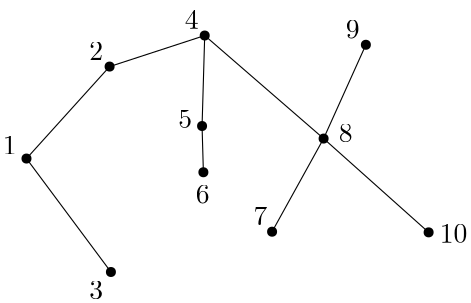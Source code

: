 <?xml version="1.0"?>
<!DOCTYPE ipe SYSTEM "ipe.dtd">
<ipe version="70206" creator="Ipe 7.2.7">
<info created="D:20170316110728" modified="D:20170316114057"/>
<ipestyle name="basic">
<symbol name="arrow/arc(spx)">
<path stroke="sym-stroke" fill="sym-stroke" pen="sym-pen">
0 0 m
-1 0.333 l
-1 -0.333 l
h
</path>
</symbol>
<symbol name="arrow/farc(spx)">
<path stroke="sym-stroke" fill="white" pen="sym-pen">
0 0 m
-1 0.333 l
-1 -0.333 l
h
</path>
</symbol>
<symbol name="arrow/ptarc(spx)">
<path stroke="sym-stroke" fill="sym-stroke" pen="sym-pen">
0 0 m
-1 0.333 l
-0.8 0 l
-1 -0.333 l
h
</path>
</symbol>
<symbol name="arrow/fptarc(spx)">
<path stroke="sym-stroke" fill="white" pen="sym-pen">
0 0 m
-1 0.333 l
-0.8 0 l
-1 -0.333 l
h
</path>
</symbol>
<symbol name="mark/circle(sx)" transformations="translations">
<path fill="sym-stroke">
0.6 0 0 0.6 0 0 e
0.4 0 0 0.4 0 0 e
</path>
</symbol>
<symbol name="mark/disk(sx)" transformations="translations">
<path fill="sym-stroke">
0.6 0 0 0.6 0 0 e
</path>
</symbol>
<symbol name="mark/fdisk(sfx)" transformations="translations">
<group>
<path fill="sym-fill">
0.5 0 0 0.5 0 0 e
</path>
<path fill="sym-stroke" fillrule="eofill">
0.6 0 0 0.6 0 0 e
0.4 0 0 0.4 0 0 e
</path>
</group>
</symbol>
<symbol name="mark/box(sx)" transformations="translations">
<path fill="sym-stroke" fillrule="eofill">
-0.6 -0.6 m
0.6 -0.6 l
0.6 0.6 l
-0.6 0.6 l
h
-0.4 -0.4 m
0.4 -0.4 l
0.4 0.4 l
-0.4 0.4 l
h
</path>
</symbol>
<symbol name="mark/square(sx)" transformations="translations">
<path fill="sym-stroke">
-0.6 -0.6 m
0.6 -0.6 l
0.6 0.6 l
-0.6 0.6 l
h
</path>
</symbol>
<symbol name="mark/fsquare(sfx)" transformations="translations">
<group>
<path fill="sym-fill">
-0.5 -0.5 m
0.5 -0.5 l
0.5 0.5 l
-0.5 0.5 l
h
</path>
<path fill="sym-stroke" fillrule="eofill">
-0.6 -0.6 m
0.6 -0.6 l
0.6 0.6 l
-0.6 0.6 l
h
-0.4 -0.4 m
0.4 -0.4 l
0.4 0.4 l
-0.4 0.4 l
h
</path>
</group>
</symbol>
<symbol name="mark/cross(sx)" transformations="translations">
<group>
<path fill="sym-stroke">
-0.43 -0.57 m
0.57 0.43 l
0.43 0.57 l
-0.57 -0.43 l
h
</path>
<path fill="sym-stroke">
-0.43 0.57 m
0.57 -0.43 l
0.43 -0.57 l
-0.57 0.43 l
h
</path>
</group>
</symbol>
<symbol name="arrow/fnormal(spx)">
<path stroke="sym-stroke" fill="white" pen="sym-pen">
0 0 m
-1 0.333 l
-1 -0.333 l
h
</path>
</symbol>
<symbol name="arrow/pointed(spx)">
<path stroke="sym-stroke" fill="sym-stroke" pen="sym-pen">
0 0 m
-1 0.333 l
-0.8 0 l
-1 -0.333 l
h
</path>
</symbol>
<symbol name="arrow/fpointed(spx)">
<path stroke="sym-stroke" fill="white" pen="sym-pen">
0 0 m
-1 0.333 l
-0.8 0 l
-1 -0.333 l
h
</path>
</symbol>
<symbol name="arrow/linear(spx)">
<path stroke="sym-stroke" pen="sym-pen">
-1 0.333 m
0 0 l
-1 -0.333 l
</path>
</symbol>
<symbol name="arrow/fdouble(spx)">
<path stroke="sym-stroke" fill="white" pen="sym-pen">
0 0 m
-1 0.333 l
-1 -0.333 l
h
-1 0 m
-2 0.333 l
-2 -0.333 l
h
</path>
</symbol>
<symbol name="arrow/double(spx)">
<path stroke="sym-stroke" fill="sym-stroke" pen="sym-pen">
0 0 m
-1 0.333 l
-1 -0.333 l
h
-1 0 m
-2 0.333 l
-2 -0.333 l
h
</path>
</symbol>
<pen name="heavier" value="0.8"/>
<pen name="fat" value="1.2"/>
<pen name="ultrafat" value="2"/>
<symbolsize name="large" value="5"/>
<symbolsize name="small" value="2"/>
<symbolsize name="tiny" value="1.1"/>
<arrowsize name="large" value="10"/>
<arrowsize name="small" value="5"/>
<arrowsize name="tiny" value="3"/>
<color name="red" value="1 0 0"/>
<color name="green" value="0 1 0"/>
<color name="blue" value="0 0 1"/>
<color name="yellow" value="1 1 0"/>
<color name="orange" value="1 0.647 0"/>
<color name="gold" value="1 0.843 0"/>
<color name="purple" value="0.627 0.125 0.941"/>
<color name="gray" value="0.745"/>
<color name="brown" value="0.647 0.165 0.165"/>
<color name="navy" value="0 0 0.502"/>
<color name="pink" value="1 0.753 0.796"/>
<color name="seagreen" value="0.18 0.545 0.341"/>
<color name="turquoise" value="0.251 0.878 0.816"/>
<color name="violet" value="0.933 0.51 0.933"/>
<color name="darkblue" value="0 0 0.545"/>
<color name="darkcyan" value="0 0.545 0.545"/>
<color name="darkgray" value="0.663"/>
<color name="darkgreen" value="0 0.392 0"/>
<color name="darkmagenta" value="0.545 0 0.545"/>
<color name="darkorange" value="1 0.549 0"/>
<color name="darkred" value="0.545 0 0"/>
<color name="lightblue" value="0.678 0.847 0.902"/>
<color name="lightcyan" value="0.878 1 1"/>
<color name="lightgray" value="0.827"/>
<color name="lightgreen" value="0.565 0.933 0.565"/>
<color name="lightyellow" value="1 1 0.878"/>
<dashstyle name="dashed" value="[4] 0"/>
<dashstyle name="dotted" value="[1 3] 0"/>
<dashstyle name="dash dotted" value="[4 2 1 2] 0"/>
<dashstyle name="dash dot dotted" value="[4 2 1 2 1 2] 0"/>
<textsize name="large" value="\large"/>
<textsize name="small" value="\small"/>
<textsize name="tiny" value="\tiny"/>
<textsize name="Large" value="\Large"/>
<textsize name="LARGE" value="\LARGE"/>
<textsize name="huge" value="\huge"/>
<textsize name="Huge" value="\Huge"/>
<textsize name="footnote" value="\footnotesize"/>
<textstyle name="center" begin="\begin{center}" end="\end{center}"/>
<textstyle name="itemize" begin="\begin{itemize}" end="\end{itemize}"/>
<textstyle name="item" begin="\begin{itemize}\item{}" end="\end{itemize}"/>
<gridsize name="4 pts" value="4"/>
<gridsize name="8 pts (~3 mm)" value="8"/>
<gridsize name="16 pts (~6 mm)" value="16"/>
<gridsize name="32 pts (~12 mm)" value="32"/>
<gridsize name="10 pts (~3.5 mm)" value="10"/>
<gridsize name="20 pts (~7 mm)" value="20"/>
<gridsize name="14 pts (~5 mm)" value="14"/>
<gridsize name="28 pts (~10 mm)" value="28"/>
<gridsize name="56 pts (~20 mm)" value="56"/>
<anglesize name="90 deg" value="90"/>
<anglesize name="60 deg" value="60"/>
<anglesize name="45 deg" value="45"/>
<anglesize name="30 deg" value="30"/>
<anglesize name="22.5 deg" value="22.5"/>
<opacity name="10%" value="0.1"/>
<opacity name="30%" value="0.3"/>
<opacity name="50%" value="0.5"/>
<opacity name="75%" value="0.75"/>
<tiling name="falling" angle="-60" step="4" width="1"/>
<tiling name="rising" angle="30" step="4" width="1"/>
</ipestyle>
<page>
<layer name="alpha"/>
<layer name="beta"/>
<layer name="gamma"/>
<layer name="delta"/>
<layer name="epsilon"/>
<view layers="alpha" active="alpha"/>
<view layers="alpha gamma" active="gamma"/>
<view layers="alpha delta" active="delta"/>
<view layers="alpha epsilon" active="epsilon"/>
<path layer="epsilon" stroke="violet">
320.162 700.289 m
378.181 696.96 l
</path>
<use layer="alpha" name="mark/disk(sx)" pos="256 656" size="normal" stroke="black"/>
<use name="mark/disk(sx)" pos="286.396 615.162" size="normal" stroke="black"/>
<use name="mark/disk(sx)" pos="344.416 629.667" size="normal" stroke="black"/>
<use name="mark/disk(sx)" pos="319.211 667.713" size="normal" stroke="black"/>
<use name="mark/disk(sx)" pos="378.181 696.96" size="normal" stroke="black"/>
<use name="mark/disk(sx)" pos="362.963 663.195" size="normal" stroke="black"/>
<use name="mark/disk(sx)" pos="320.162 700.289" size="normal" stroke="black"/>
<use name="mark/disk(sx)" pos="285.921 689.113" size="normal" stroke="black"/>
<use name="mark/disk(sx)" pos="400.771 629.429" size="normal" stroke="black"/>
<path stroke="black">
285.921 689.113 m
320.162 700.289 l
</path>
<path stroke="black">
320.162 700.289 m
319.211 667.713 l
</path>
<path stroke="black">
320.162 700.289 m
362.963 663.195 l
</path>
<path stroke="black">
362.963 663.195 m
378.181 696.96 l
</path>
<path stroke="black">
362.963 663.195 m
344.416 629.667 l
</path>
<path stroke="black">
362.963 663.195 m
400.771 629.429 l
</path>
<path stroke="black">
285.921 689.113 m
256 656 l
</path>
<path stroke="black">
256 656 m
286.396 615.162 l
</path>
<use name="mark/disk(sx)" pos="319.686 651.068" size="normal" stroke="black"/>
<path stroke="black">
319.211 667.713 m
319.686 651.068 l
</path>
<text matrix="1 0 0 1 6 0" transformations="translations" pos="246.448 657.488" stroke="black" type="label" width="4.981" height="6.42" depth="0" halign="right" valign="baseline" style="math">1</text>
<text matrix="1 0 0 1 37.15 34.0029" transformations="translations" pos="246.448 657.488" stroke="black" type="label" width="4.981" height="6.42" depth="0" halign="right" valign="baseline" style="math">2</text>
<text matrix="1 0 0 1 37.15 -45.7463" transformations="translations" pos="246.448 657.488" stroke="black" type="label" width="4.981" height="6.42" depth="0" halign="right" valign="top" style="math">3</text>
<text matrix="1 0 0 1 4 -4" transformations="translations" pos="313.979 706.709" stroke="black" type="label" width="4.981" height="6.42" depth="0" halign="right" valign="baseline" style="math">4</text>
<text matrix="1 0 0 1 1.62231 -39.6676" transformations="translations" pos="313.979 706.709" stroke="black" type="label" width="4.981" height="6.42" depth="0" halign="right" valign="baseline" style="math">5</text>
<text matrix="1 0 0 1 5.46922 -60.4885" transformations="translations" pos="313.979 706.709" stroke="black" type="label" width="4.981" height="6.42" depth="0" halign="center" valign="top" style="math">6</text>
<text matrix="1 0 0 1 28.7293 -74.6223" transformations="translations" pos="313.979 706.709" stroke="black" type="label" width="4.981" height="6.42" depth="0" halign="right" valign="baseline" style="math">7</text>
<text transformations="translations" pos="368.432 665.097" stroke="black" type="label" width="4.981" height="6.42" depth="0" valign="center" style="math">8</text>
<text matrix="1 0 0 1 2 -3" transformations="translations" pos="373.901 702.191" stroke="black" type="label" width="4.981" height="6.42" depth="0" halign="right" valign="baseline" style="math">9</text>
<text matrix="1 0 0 1 90.7848 -77.8047" transformations="translations" pos="313.979 706.709" stroke="black" type="label" width="9.963" height="6.42" depth="0" valign="center" style="math">10</text>
<path layer="gamma" stroke="darkorange" arrow="normal/tiny">
256 656 m
255.722 615.162
291.628 608.266 c
</path>
<path stroke="darkorange" arrow="normal/tiny">
291.628 608.266 m
293.53 645.361
261.429 655.585 c
</path>
<path stroke="darkorange" arrow="normal/tiny">
261.429 655.585 m
277.123 664.621
288.536 686.022 c
</path>
<path stroke="darkorange" arrow="normal/tiny">
288.536 686.022 m
305.895 687.924
317.784 696.96 c
</path>
<path stroke="darkorange" arrow="normal/tiny">
317.784 696.96 m
313.266 681.742
315.406 668.188 c
</path>
<path stroke="darkorange" arrow="normal/tiny">
315.406 668.188 m
313.979 658.201
317.784 639.892 c
</path>
<path stroke="darkorange" arrow="normal/tiny">
317.784 639.892 m
330.624 657.488
323.253 669.377 c
</path>
<path stroke="darkorange" arrow="normal/tiny">
323.253 669.377 m
328.009 681.98
322.064 695.058 c
</path>
<path stroke="darkorange" arrow="normal/tiny">
322.064 695.058 m
336.093 670.09
357.019 662.481 c
</path>
<path stroke="darkorange" arrow="normal/tiny">
357.019 662.481 m
340.611 649.641
337.282 621.344
337.282 620.869 c
</path>
<path stroke="darkorange" arrow="normal/tiny">
337.282 620.869 m
362.725 628.478
363.677 657.488 c
</path>
<path stroke="darkorange" arrow="normal/tiny">
363.677 657.488 m
370.81 630.38
412.423 618.729 c
</path>
<path stroke="darkorange" arrow="normal/tiny">
412.423 618.729 m
402.436 657.25
371.761 664.146 c
</path>
<path stroke="darkorange" arrow="normal/tiny">
371.761 664.146 m
385.315 682.217
384.126 705.996 c
</path>
<path stroke="darkorange" arrow="normal/tiny">
384.126 705.996 m
356.543 695.771
360.585 671.993 c
</path>
<path stroke="darkorange" arrow="normal/tiny">
360.585 671.993 m
352.263 701.002
320.875 707.898 c
</path>
<path stroke="darkorange" arrow="normal/tiny">
320.875 707.898 m
297.572 710.989
283.543 697.436 c
</path>
<path stroke="darkorange" arrow="normal/tiny">
283.543 697.436 m
259.527 689.351
254.533 663.432 c
</path>
<path layer="delta" stroke="seagreen" arrow="normal/tiny">
256 656 m
259.051 611.833
296.621 604.937 c
</path>
<path stroke="seagreen" arrow="normal/tiny">
296.621 604.937 m
287.11 684.357 l
</path>
<path stroke="seagreen" arrow="normal/tiny">
287.11 684.357 m
305.419 686.973
316.833 695.771 c
</path>
<path stroke="seagreen" arrow="normal/tiny">
316.833 695.771 m
312.791 680.315
314.931 670.09 c
</path>
<path stroke="seagreen" arrow="normal/tiny">
314.931 670.09 m
309.462 652.019
318.973 638.465 c
</path>
<path stroke="seagreen" arrow="normal/tiny">
318.973 638.465 m
338.471 658.914
357.494 663.195 c
</path>
<path stroke="seagreen" arrow="normal/tiny">
357.494 663.195 m
342.276 646.074
338.234 621.82 c
</path>
<path stroke="seagreen" arrow="normal/tiny">
338.234 621.82 m
376.041 620.155
412.898 622.533 c
</path>
<path stroke="seagreen" arrow="normal/tiny">
412.898 622.533 m
394.113 657.726
373.188 663.195 c
</path>
<path stroke="seagreen" arrow="normal/tiny">
373.188 663.195 m
386.504 682.455
387.217 712.178 c
</path>
<path stroke="seagreen" arrow="normal/tiny">
387.217 712.178 m
299.475 714.556
262.142 702.905
256.198 661.055 c
</path>
<path layer="epsilon" stroke="violet">
286.396 615.162 m
319.686 651.068 l
</path>
<path stroke="violet">
344.416 629.667 m
400.771 629.429 l
</path>
<use name="mark/disk(sx)" pos="286.396 615.162" size="normal" stroke="violet"/>
<use name="mark/disk(sx)" pos="319.686 651.068" size="normal" stroke="violet"/>
<use name="mark/disk(sx)" pos="320.162 700.289" size="normal" stroke="violet"/>
<use name="mark/disk(sx)" pos="378.181 696.96" size="normal" stroke="violet"/>
<use name="mark/disk(sx)" pos="344.416 629.667" size="normal" stroke="violet"/>
<use name="mark/disk(sx)" pos="400.771 629.429" size="normal" stroke="violet"/>
</page>
</ipe>
